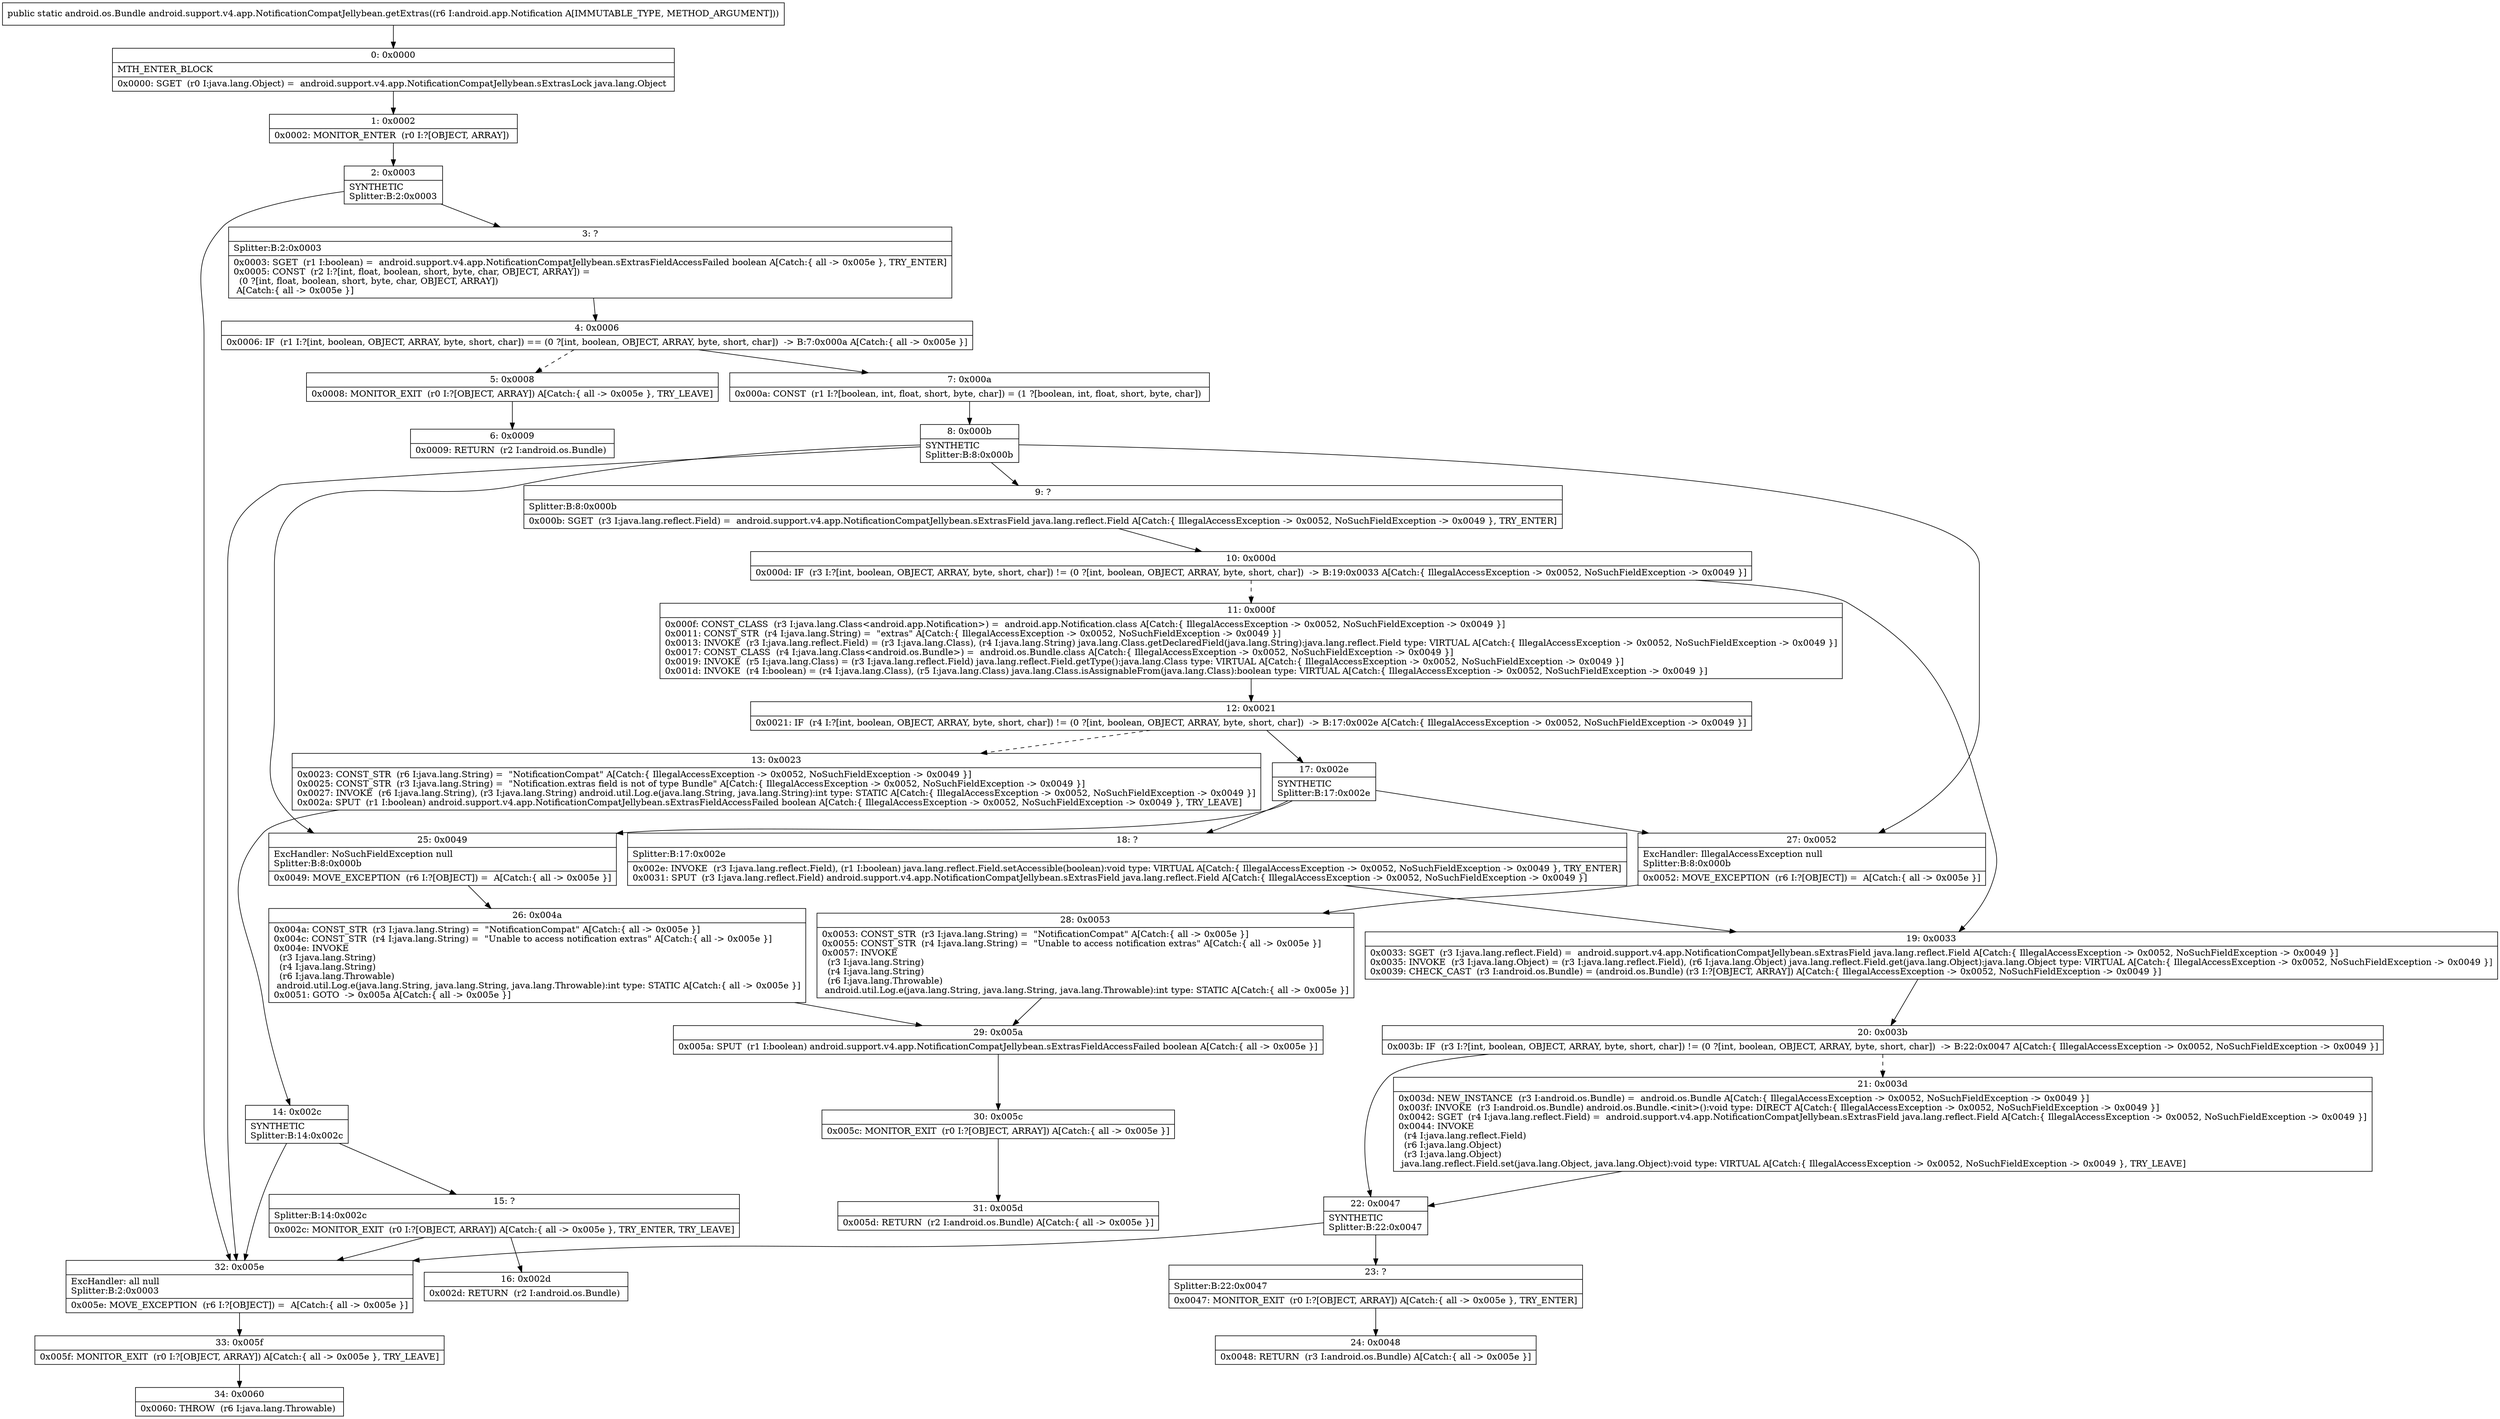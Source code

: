 digraph "CFG forandroid.support.v4.app.NotificationCompatJellybean.getExtras(Landroid\/app\/Notification;)Landroid\/os\/Bundle;" {
Node_0 [shape=record,label="{0\:\ 0x0000|MTH_ENTER_BLOCK\l|0x0000: SGET  (r0 I:java.lang.Object) =  android.support.v4.app.NotificationCompatJellybean.sExtrasLock java.lang.Object \l}"];
Node_1 [shape=record,label="{1\:\ 0x0002|0x0002: MONITOR_ENTER  (r0 I:?[OBJECT, ARRAY]) \l}"];
Node_2 [shape=record,label="{2\:\ 0x0003|SYNTHETIC\lSplitter:B:2:0x0003\l}"];
Node_3 [shape=record,label="{3\:\ ?|Splitter:B:2:0x0003\l|0x0003: SGET  (r1 I:boolean) =  android.support.v4.app.NotificationCompatJellybean.sExtrasFieldAccessFailed boolean A[Catch:\{ all \-\> 0x005e \}, TRY_ENTER]\l0x0005: CONST  (r2 I:?[int, float, boolean, short, byte, char, OBJECT, ARRAY]) = \l  (0 ?[int, float, boolean, short, byte, char, OBJECT, ARRAY])\l A[Catch:\{ all \-\> 0x005e \}]\l}"];
Node_4 [shape=record,label="{4\:\ 0x0006|0x0006: IF  (r1 I:?[int, boolean, OBJECT, ARRAY, byte, short, char]) == (0 ?[int, boolean, OBJECT, ARRAY, byte, short, char])  \-\> B:7:0x000a A[Catch:\{ all \-\> 0x005e \}]\l}"];
Node_5 [shape=record,label="{5\:\ 0x0008|0x0008: MONITOR_EXIT  (r0 I:?[OBJECT, ARRAY]) A[Catch:\{ all \-\> 0x005e \}, TRY_LEAVE]\l}"];
Node_6 [shape=record,label="{6\:\ 0x0009|0x0009: RETURN  (r2 I:android.os.Bundle) \l}"];
Node_7 [shape=record,label="{7\:\ 0x000a|0x000a: CONST  (r1 I:?[boolean, int, float, short, byte, char]) = (1 ?[boolean, int, float, short, byte, char]) \l}"];
Node_8 [shape=record,label="{8\:\ 0x000b|SYNTHETIC\lSplitter:B:8:0x000b\l}"];
Node_9 [shape=record,label="{9\:\ ?|Splitter:B:8:0x000b\l|0x000b: SGET  (r3 I:java.lang.reflect.Field) =  android.support.v4.app.NotificationCompatJellybean.sExtrasField java.lang.reflect.Field A[Catch:\{ IllegalAccessException \-\> 0x0052, NoSuchFieldException \-\> 0x0049 \}, TRY_ENTER]\l}"];
Node_10 [shape=record,label="{10\:\ 0x000d|0x000d: IF  (r3 I:?[int, boolean, OBJECT, ARRAY, byte, short, char]) != (0 ?[int, boolean, OBJECT, ARRAY, byte, short, char])  \-\> B:19:0x0033 A[Catch:\{ IllegalAccessException \-\> 0x0052, NoSuchFieldException \-\> 0x0049 \}]\l}"];
Node_11 [shape=record,label="{11\:\ 0x000f|0x000f: CONST_CLASS  (r3 I:java.lang.Class\<android.app.Notification\>) =  android.app.Notification.class A[Catch:\{ IllegalAccessException \-\> 0x0052, NoSuchFieldException \-\> 0x0049 \}]\l0x0011: CONST_STR  (r4 I:java.lang.String) =  \"extras\" A[Catch:\{ IllegalAccessException \-\> 0x0052, NoSuchFieldException \-\> 0x0049 \}]\l0x0013: INVOKE  (r3 I:java.lang.reflect.Field) = (r3 I:java.lang.Class), (r4 I:java.lang.String) java.lang.Class.getDeclaredField(java.lang.String):java.lang.reflect.Field type: VIRTUAL A[Catch:\{ IllegalAccessException \-\> 0x0052, NoSuchFieldException \-\> 0x0049 \}]\l0x0017: CONST_CLASS  (r4 I:java.lang.Class\<android.os.Bundle\>) =  android.os.Bundle.class A[Catch:\{ IllegalAccessException \-\> 0x0052, NoSuchFieldException \-\> 0x0049 \}]\l0x0019: INVOKE  (r5 I:java.lang.Class) = (r3 I:java.lang.reflect.Field) java.lang.reflect.Field.getType():java.lang.Class type: VIRTUAL A[Catch:\{ IllegalAccessException \-\> 0x0052, NoSuchFieldException \-\> 0x0049 \}]\l0x001d: INVOKE  (r4 I:boolean) = (r4 I:java.lang.Class), (r5 I:java.lang.Class) java.lang.Class.isAssignableFrom(java.lang.Class):boolean type: VIRTUAL A[Catch:\{ IllegalAccessException \-\> 0x0052, NoSuchFieldException \-\> 0x0049 \}]\l}"];
Node_12 [shape=record,label="{12\:\ 0x0021|0x0021: IF  (r4 I:?[int, boolean, OBJECT, ARRAY, byte, short, char]) != (0 ?[int, boolean, OBJECT, ARRAY, byte, short, char])  \-\> B:17:0x002e A[Catch:\{ IllegalAccessException \-\> 0x0052, NoSuchFieldException \-\> 0x0049 \}]\l}"];
Node_13 [shape=record,label="{13\:\ 0x0023|0x0023: CONST_STR  (r6 I:java.lang.String) =  \"NotificationCompat\" A[Catch:\{ IllegalAccessException \-\> 0x0052, NoSuchFieldException \-\> 0x0049 \}]\l0x0025: CONST_STR  (r3 I:java.lang.String) =  \"Notification.extras field is not of type Bundle\" A[Catch:\{ IllegalAccessException \-\> 0x0052, NoSuchFieldException \-\> 0x0049 \}]\l0x0027: INVOKE  (r6 I:java.lang.String), (r3 I:java.lang.String) android.util.Log.e(java.lang.String, java.lang.String):int type: STATIC A[Catch:\{ IllegalAccessException \-\> 0x0052, NoSuchFieldException \-\> 0x0049 \}]\l0x002a: SPUT  (r1 I:boolean) android.support.v4.app.NotificationCompatJellybean.sExtrasFieldAccessFailed boolean A[Catch:\{ IllegalAccessException \-\> 0x0052, NoSuchFieldException \-\> 0x0049 \}, TRY_LEAVE]\l}"];
Node_14 [shape=record,label="{14\:\ 0x002c|SYNTHETIC\lSplitter:B:14:0x002c\l}"];
Node_15 [shape=record,label="{15\:\ ?|Splitter:B:14:0x002c\l|0x002c: MONITOR_EXIT  (r0 I:?[OBJECT, ARRAY]) A[Catch:\{ all \-\> 0x005e \}, TRY_ENTER, TRY_LEAVE]\l}"];
Node_16 [shape=record,label="{16\:\ 0x002d|0x002d: RETURN  (r2 I:android.os.Bundle) \l}"];
Node_17 [shape=record,label="{17\:\ 0x002e|SYNTHETIC\lSplitter:B:17:0x002e\l}"];
Node_18 [shape=record,label="{18\:\ ?|Splitter:B:17:0x002e\l|0x002e: INVOKE  (r3 I:java.lang.reflect.Field), (r1 I:boolean) java.lang.reflect.Field.setAccessible(boolean):void type: VIRTUAL A[Catch:\{ IllegalAccessException \-\> 0x0052, NoSuchFieldException \-\> 0x0049 \}, TRY_ENTER]\l0x0031: SPUT  (r3 I:java.lang.reflect.Field) android.support.v4.app.NotificationCompatJellybean.sExtrasField java.lang.reflect.Field A[Catch:\{ IllegalAccessException \-\> 0x0052, NoSuchFieldException \-\> 0x0049 \}]\l}"];
Node_19 [shape=record,label="{19\:\ 0x0033|0x0033: SGET  (r3 I:java.lang.reflect.Field) =  android.support.v4.app.NotificationCompatJellybean.sExtrasField java.lang.reflect.Field A[Catch:\{ IllegalAccessException \-\> 0x0052, NoSuchFieldException \-\> 0x0049 \}]\l0x0035: INVOKE  (r3 I:java.lang.Object) = (r3 I:java.lang.reflect.Field), (r6 I:java.lang.Object) java.lang.reflect.Field.get(java.lang.Object):java.lang.Object type: VIRTUAL A[Catch:\{ IllegalAccessException \-\> 0x0052, NoSuchFieldException \-\> 0x0049 \}]\l0x0039: CHECK_CAST  (r3 I:android.os.Bundle) = (android.os.Bundle) (r3 I:?[OBJECT, ARRAY]) A[Catch:\{ IllegalAccessException \-\> 0x0052, NoSuchFieldException \-\> 0x0049 \}]\l}"];
Node_20 [shape=record,label="{20\:\ 0x003b|0x003b: IF  (r3 I:?[int, boolean, OBJECT, ARRAY, byte, short, char]) != (0 ?[int, boolean, OBJECT, ARRAY, byte, short, char])  \-\> B:22:0x0047 A[Catch:\{ IllegalAccessException \-\> 0x0052, NoSuchFieldException \-\> 0x0049 \}]\l}"];
Node_21 [shape=record,label="{21\:\ 0x003d|0x003d: NEW_INSTANCE  (r3 I:android.os.Bundle) =  android.os.Bundle A[Catch:\{ IllegalAccessException \-\> 0x0052, NoSuchFieldException \-\> 0x0049 \}]\l0x003f: INVOKE  (r3 I:android.os.Bundle) android.os.Bundle.\<init\>():void type: DIRECT A[Catch:\{ IllegalAccessException \-\> 0x0052, NoSuchFieldException \-\> 0x0049 \}]\l0x0042: SGET  (r4 I:java.lang.reflect.Field) =  android.support.v4.app.NotificationCompatJellybean.sExtrasField java.lang.reflect.Field A[Catch:\{ IllegalAccessException \-\> 0x0052, NoSuchFieldException \-\> 0x0049 \}]\l0x0044: INVOKE  \l  (r4 I:java.lang.reflect.Field)\l  (r6 I:java.lang.Object)\l  (r3 I:java.lang.Object)\l java.lang.reflect.Field.set(java.lang.Object, java.lang.Object):void type: VIRTUAL A[Catch:\{ IllegalAccessException \-\> 0x0052, NoSuchFieldException \-\> 0x0049 \}, TRY_LEAVE]\l}"];
Node_22 [shape=record,label="{22\:\ 0x0047|SYNTHETIC\lSplitter:B:22:0x0047\l}"];
Node_23 [shape=record,label="{23\:\ ?|Splitter:B:22:0x0047\l|0x0047: MONITOR_EXIT  (r0 I:?[OBJECT, ARRAY]) A[Catch:\{ all \-\> 0x005e \}, TRY_ENTER]\l}"];
Node_24 [shape=record,label="{24\:\ 0x0048|0x0048: RETURN  (r3 I:android.os.Bundle) A[Catch:\{ all \-\> 0x005e \}]\l}"];
Node_25 [shape=record,label="{25\:\ 0x0049|ExcHandler: NoSuchFieldException null\lSplitter:B:8:0x000b\l|0x0049: MOVE_EXCEPTION  (r6 I:?[OBJECT]) =  A[Catch:\{ all \-\> 0x005e \}]\l}"];
Node_26 [shape=record,label="{26\:\ 0x004a|0x004a: CONST_STR  (r3 I:java.lang.String) =  \"NotificationCompat\" A[Catch:\{ all \-\> 0x005e \}]\l0x004c: CONST_STR  (r4 I:java.lang.String) =  \"Unable to access notification extras\" A[Catch:\{ all \-\> 0x005e \}]\l0x004e: INVOKE  \l  (r3 I:java.lang.String)\l  (r4 I:java.lang.String)\l  (r6 I:java.lang.Throwable)\l android.util.Log.e(java.lang.String, java.lang.String, java.lang.Throwable):int type: STATIC A[Catch:\{ all \-\> 0x005e \}]\l0x0051: GOTO  \-\> 0x005a A[Catch:\{ all \-\> 0x005e \}]\l}"];
Node_27 [shape=record,label="{27\:\ 0x0052|ExcHandler: IllegalAccessException null\lSplitter:B:8:0x000b\l|0x0052: MOVE_EXCEPTION  (r6 I:?[OBJECT]) =  A[Catch:\{ all \-\> 0x005e \}]\l}"];
Node_28 [shape=record,label="{28\:\ 0x0053|0x0053: CONST_STR  (r3 I:java.lang.String) =  \"NotificationCompat\" A[Catch:\{ all \-\> 0x005e \}]\l0x0055: CONST_STR  (r4 I:java.lang.String) =  \"Unable to access notification extras\" A[Catch:\{ all \-\> 0x005e \}]\l0x0057: INVOKE  \l  (r3 I:java.lang.String)\l  (r4 I:java.lang.String)\l  (r6 I:java.lang.Throwable)\l android.util.Log.e(java.lang.String, java.lang.String, java.lang.Throwable):int type: STATIC A[Catch:\{ all \-\> 0x005e \}]\l}"];
Node_29 [shape=record,label="{29\:\ 0x005a|0x005a: SPUT  (r1 I:boolean) android.support.v4.app.NotificationCompatJellybean.sExtrasFieldAccessFailed boolean A[Catch:\{ all \-\> 0x005e \}]\l}"];
Node_30 [shape=record,label="{30\:\ 0x005c|0x005c: MONITOR_EXIT  (r0 I:?[OBJECT, ARRAY]) A[Catch:\{ all \-\> 0x005e \}]\l}"];
Node_31 [shape=record,label="{31\:\ 0x005d|0x005d: RETURN  (r2 I:android.os.Bundle) A[Catch:\{ all \-\> 0x005e \}]\l}"];
Node_32 [shape=record,label="{32\:\ 0x005e|ExcHandler: all null\lSplitter:B:2:0x0003\l|0x005e: MOVE_EXCEPTION  (r6 I:?[OBJECT]) =  A[Catch:\{ all \-\> 0x005e \}]\l}"];
Node_33 [shape=record,label="{33\:\ 0x005f|0x005f: MONITOR_EXIT  (r0 I:?[OBJECT, ARRAY]) A[Catch:\{ all \-\> 0x005e \}, TRY_LEAVE]\l}"];
Node_34 [shape=record,label="{34\:\ 0x0060|0x0060: THROW  (r6 I:java.lang.Throwable) \l}"];
MethodNode[shape=record,label="{public static android.os.Bundle android.support.v4.app.NotificationCompatJellybean.getExtras((r6 I:android.app.Notification A[IMMUTABLE_TYPE, METHOD_ARGUMENT])) }"];
MethodNode -> Node_0;
Node_0 -> Node_1;
Node_1 -> Node_2;
Node_2 -> Node_3;
Node_2 -> Node_32;
Node_3 -> Node_4;
Node_4 -> Node_5[style=dashed];
Node_4 -> Node_7;
Node_5 -> Node_6;
Node_7 -> Node_8;
Node_8 -> Node_9;
Node_8 -> Node_27;
Node_8 -> Node_25;
Node_8 -> Node_32;
Node_9 -> Node_10;
Node_10 -> Node_11[style=dashed];
Node_10 -> Node_19;
Node_11 -> Node_12;
Node_12 -> Node_13[style=dashed];
Node_12 -> Node_17;
Node_13 -> Node_14;
Node_14 -> Node_15;
Node_14 -> Node_32;
Node_15 -> Node_16;
Node_15 -> Node_32;
Node_17 -> Node_18;
Node_17 -> Node_27;
Node_17 -> Node_25;
Node_18 -> Node_19;
Node_19 -> Node_20;
Node_20 -> Node_21[style=dashed];
Node_20 -> Node_22;
Node_21 -> Node_22;
Node_22 -> Node_23;
Node_22 -> Node_32;
Node_23 -> Node_24;
Node_25 -> Node_26;
Node_26 -> Node_29;
Node_27 -> Node_28;
Node_28 -> Node_29;
Node_29 -> Node_30;
Node_30 -> Node_31;
Node_32 -> Node_33;
Node_33 -> Node_34;
}

